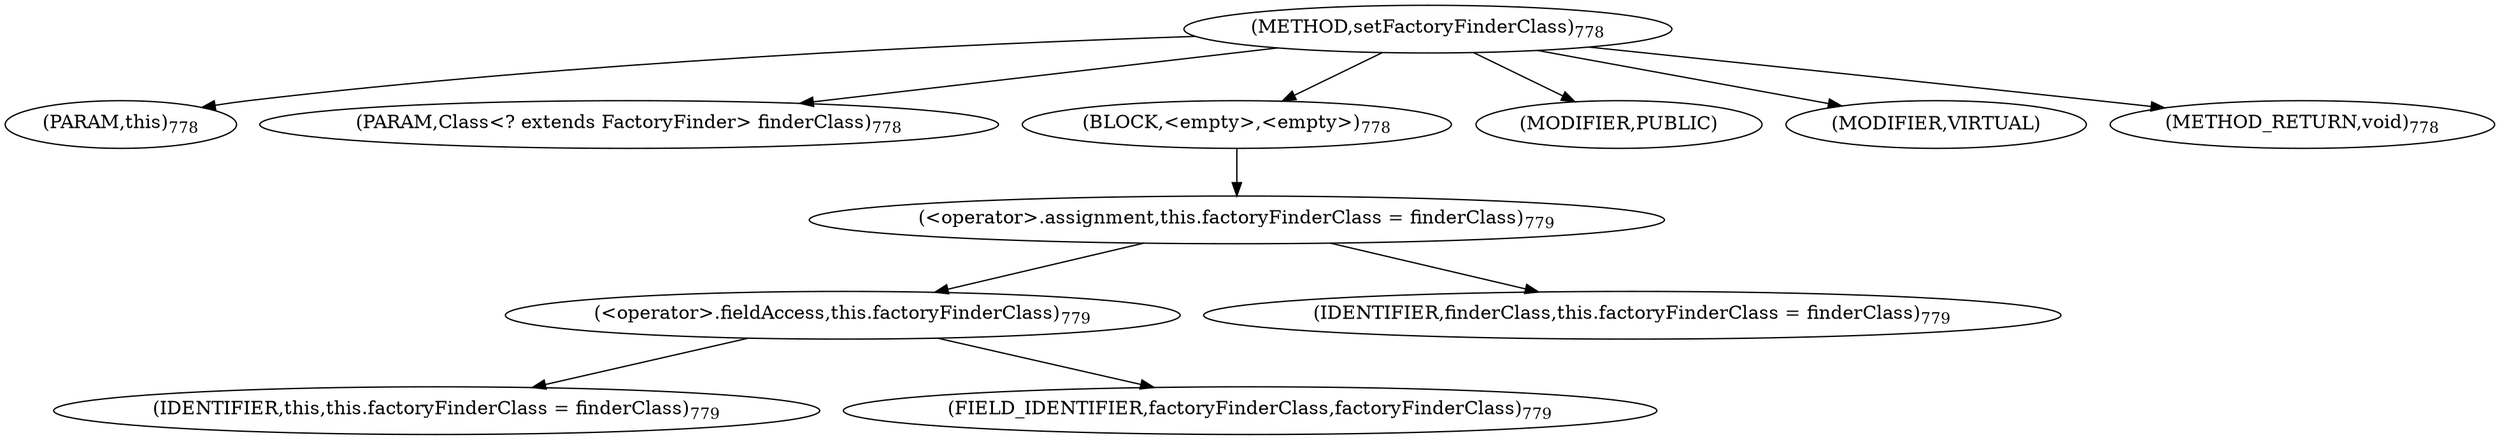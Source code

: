digraph "setFactoryFinderClass" {  
"2272" [label = <(METHOD,setFactoryFinderClass)<SUB>778</SUB>> ]
"2273" [label = <(PARAM,this)<SUB>778</SUB>> ]
"2274" [label = <(PARAM,Class&lt;? extends FactoryFinder&gt; finderClass)<SUB>778</SUB>> ]
"2275" [label = <(BLOCK,&lt;empty&gt;,&lt;empty&gt;)<SUB>778</SUB>> ]
"2276" [label = <(&lt;operator&gt;.assignment,this.factoryFinderClass = finderClass)<SUB>779</SUB>> ]
"2277" [label = <(&lt;operator&gt;.fieldAccess,this.factoryFinderClass)<SUB>779</SUB>> ]
"2278" [label = <(IDENTIFIER,this,this.factoryFinderClass = finderClass)<SUB>779</SUB>> ]
"2279" [label = <(FIELD_IDENTIFIER,factoryFinderClass,factoryFinderClass)<SUB>779</SUB>> ]
"2280" [label = <(IDENTIFIER,finderClass,this.factoryFinderClass = finderClass)<SUB>779</SUB>> ]
"2281" [label = <(MODIFIER,PUBLIC)> ]
"2282" [label = <(MODIFIER,VIRTUAL)> ]
"2283" [label = <(METHOD_RETURN,void)<SUB>778</SUB>> ]
  "2272" -> "2273" 
  "2272" -> "2274" 
  "2272" -> "2275" 
  "2272" -> "2281" 
  "2272" -> "2282" 
  "2272" -> "2283" 
  "2275" -> "2276" 
  "2276" -> "2277" 
  "2276" -> "2280" 
  "2277" -> "2278" 
  "2277" -> "2279" 
}
